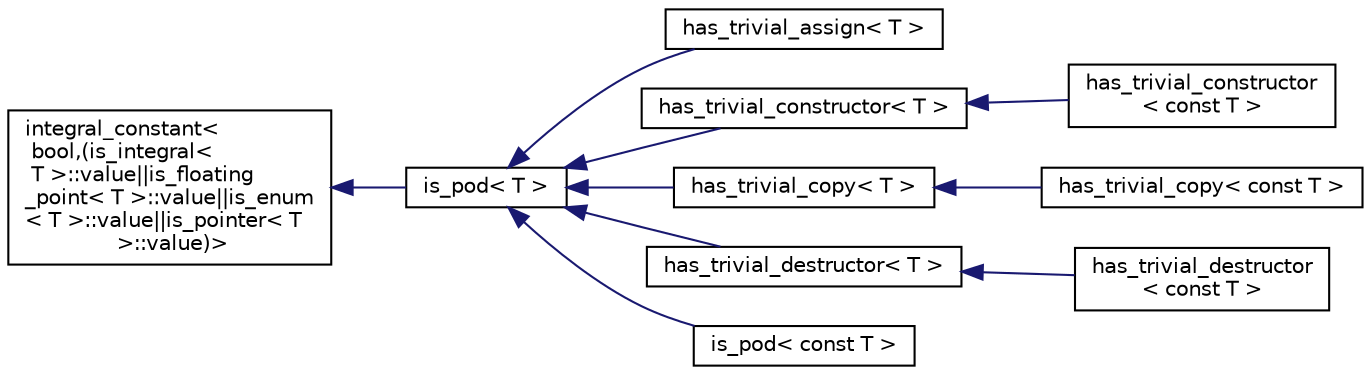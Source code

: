digraph "Graphical Class Hierarchy"
{
  edge [fontname="Helvetica",fontsize="10",labelfontname="Helvetica",labelfontsize="10"];
  node [fontname="Helvetica",fontsize="10",shape=record];
  rankdir="LR";
  Node1 [label="integral_constant\<\l bool,(is_integral\<\l T \>::value\|\|is_floating\l_point\< T \>::value\|\|is_enum\l\< T \>::value\|\|is_pointer\< T\l \>::value)\>",height=0.2,width=0.4,color="black", fillcolor="white", style="filled",URL="$structintegral__constant.html"];
  Node1 -> Node2 [dir="back",color="midnightblue",fontsize="10",style="solid",fontname="Helvetica"];
  Node2 [label="is_pod\< T \>",height=0.2,width=0.4,color="black", fillcolor="white", style="filled",URL="$structis__pod.html"];
  Node2 -> Node3 [dir="back",color="midnightblue",fontsize="10",style="solid",fontname="Helvetica"];
  Node3 [label="has_trivial_assign\< T \>",height=0.2,width=0.4,color="black", fillcolor="white", style="filled",URL="$structhas__trivial__assign.html"];
  Node2 -> Node4 [dir="back",color="midnightblue",fontsize="10",style="solid",fontname="Helvetica"];
  Node4 [label="has_trivial_constructor\< T \>",height=0.2,width=0.4,color="black", fillcolor="white", style="filled",URL="$structhas__trivial__constructor.html"];
  Node4 -> Node5 [dir="back",color="midnightblue",fontsize="10",style="solid",fontname="Helvetica"];
  Node5 [label="has_trivial_constructor\l\< const T \>",height=0.2,width=0.4,color="black", fillcolor="white", style="filled",URL="$structhas__trivial__constructor_3_01const_01T_01_4.html"];
  Node2 -> Node6 [dir="back",color="midnightblue",fontsize="10",style="solid",fontname="Helvetica"];
  Node6 [label="has_trivial_copy\< T \>",height=0.2,width=0.4,color="black", fillcolor="white", style="filled",URL="$structhas__trivial__copy.html"];
  Node6 -> Node7 [dir="back",color="midnightblue",fontsize="10",style="solid",fontname="Helvetica"];
  Node7 [label="has_trivial_copy\< const T \>",height=0.2,width=0.4,color="black", fillcolor="white", style="filled",URL="$structhas__trivial__copy_3_01const_01T_01_4.html"];
  Node2 -> Node8 [dir="back",color="midnightblue",fontsize="10",style="solid",fontname="Helvetica"];
  Node8 [label="has_trivial_destructor\< T \>",height=0.2,width=0.4,color="black", fillcolor="white", style="filled",URL="$structhas__trivial__destructor.html"];
  Node8 -> Node9 [dir="back",color="midnightblue",fontsize="10",style="solid",fontname="Helvetica"];
  Node9 [label="has_trivial_destructor\l\< const T \>",height=0.2,width=0.4,color="black", fillcolor="white", style="filled",URL="$structhas__trivial__destructor_3_01const_01T_01_4.html"];
  Node2 -> Node10 [dir="back",color="midnightblue",fontsize="10",style="solid",fontname="Helvetica"];
  Node10 [label="is_pod\< const T \>",height=0.2,width=0.4,color="black", fillcolor="white", style="filled",URL="$structis__pod_3_01const_01T_01_4.html"];
}

